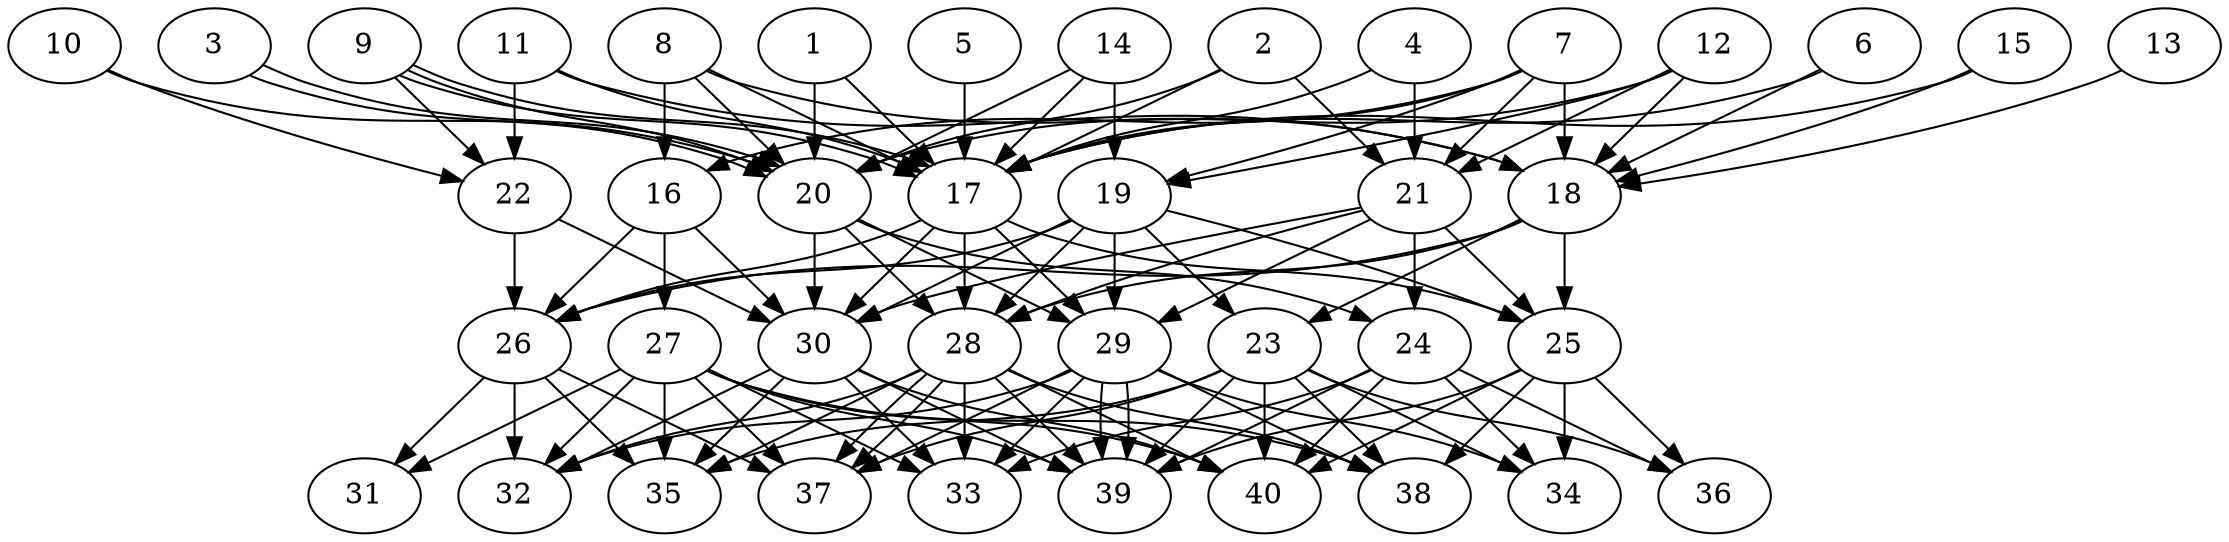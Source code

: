 // DAG automatically generated by daggen at Tue Aug  6 16:28:35 2019
// ./daggen --dot -n 40 --ccr 0.5 --fat 0.7 --regular 0.5 --density 0.9 --mindata 5242880 --maxdata 52428800 
digraph G {
  1 [size="101462016", alpha="0.07", expect_size="50731008"] 
  1 -> 17 [size ="50731008"]
  1 -> 20 [size ="50731008"]
  2 [size="28710912", alpha="0.04", expect_size="14355456"] 
  2 -> 17 [size ="14355456"]
  2 -> 20 [size ="14355456"]
  2 -> 21 [size ="14355456"]
  3 [size="94220288", alpha="0.19", expect_size="47110144"] 
  3 -> 20 [size ="47110144"]
  3 -> 20 [size ="47110144"]
  4 [size="99948544", alpha="0.19", expect_size="49974272"] 
  4 -> 17 [size ="49974272"]
  4 -> 21 [size ="49974272"]
  5 [size="95928320", alpha="0.10", expect_size="47964160"] 
  5 -> 17 [size ="47964160"]
  6 [size="75112448", alpha="0.12", expect_size="37556224"] 
  6 -> 17 [size ="37556224"]
  6 -> 18 [size ="37556224"]
  7 [size="82655232", alpha="0.09", expect_size="41327616"] 
  7 -> 16 [size ="41327616"]
  7 -> 17 [size ="41327616"]
  7 -> 18 [size ="41327616"]
  7 -> 19 [size ="41327616"]
  7 -> 21 [size ="41327616"]
  8 [size="74766336", alpha="0.18", expect_size="37383168"] 
  8 -> 16 [size ="37383168"]
  8 -> 17 [size ="37383168"]
  8 -> 18 [size ="37383168"]
  8 -> 20 [size ="37383168"]
  9 [size="63633408", alpha="0.12", expect_size="31816704"] 
  9 -> 17 [size ="31816704"]
  9 -> 17 [size ="31816704"]
  9 -> 20 [size ="31816704"]
  9 -> 22 [size ="31816704"]
  10 [size="38174720", alpha="0.14", expect_size="19087360"] 
  10 -> 20 [size ="19087360"]
  10 -> 22 [size ="19087360"]
  11 [size="79294464", alpha="0.06", expect_size="39647232"] 
  11 -> 17 [size ="39647232"]
  11 -> 18 [size ="39647232"]
  11 -> 22 [size ="39647232"]
  12 [size="17623040", alpha="0.03", expect_size="8811520"] 
  12 -> 18 [size ="8811520"]
  12 -> 19 [size ="8811520"]
  12 -> 20 [size ="8811520"]
  12 -> 21 [size ="8811520"]
  13 [size="35393536", alpha="0.11", expect_size="17696768"] 
  13 -> 18 [size ="17696768"]
  14 [size="29358080", alpha="0.05", expect_size="14679040"] 
  14 -> 17 [size ="14679040"]
  14 -> 19 [size ="14679040"]
  14 -> 20 [size ="14679040"]
  15 [size="22364160", alpha="0.07", expect_size="11182080"] 
  15 -> 17 [size ="11182080"]
  15 -> 18 [size ="11182080"]
  16 [size="68993024", alpha="0.17", expect_size="34496512"] 
  16 -> 26 [size ="34496512"]
  16 -> 27 [size ="34496512"]
  16 -> 30 [size ="34496512"]
  17 [size="31887360", alpha="0.19", expect_size="15943680"] 
  17 -> 25 [size ="15943680"]
  17 -> 26 [size ="15943680"]
  17 -> 28 [size ="15943680"]
  17 -> 29 [size ="15943680"]
  17 -> 30 [size ="15943680"]
  18 [size="72833024", alpha="0.04", expect_size="36416512"] 
  18 -> 23 [size ="36416512"]
  18 -> 25 [size ="36416512"]
  18 -> 26 [size ="36416512"]
  18 -> 28 [size ="36416512"]
  19 [size="65628160", alpha="0.16", expect_size="32814080"] 
  19 -> 23 [size ="32814080"]
  19 -> 25 [size ="32814080"]
  19 -> 26 [size ="32814080"]
  19 -> 28 [size ="32814080"]
  19 -> 29 [size ="32814080"]
  19 -> 30 [size ="32814080"]
  20 [size="26517504", alpha="0.10", expect_size="13258752"] 
  20 -> 24 [size ="13258752"]
  20 -> 28 [size ="13258752"]
  20 -> 29 [size ="13258752"]
  20 -> 30 [size ="13258752"]
  21 [size="93202432", alpha="0.03", expect_size="46601216"] 
  21 -> 24 [size ="46601216"]
  21 -> 25 [size ="46601216"]
  21 -> 28 [size ="46601216"]
  21 -> 29 [size ="46601216"]
  21 -> 30 [size ="46601216"]
  22 [size="27748352", alpha="0.20", expect_size="13874176"] 
  22 -> 26 [size ="13874176"]
  22 -> 30 [size ="13874176"]
  23 [size="39614464", alpha="0.14", expect_size="19807232"] 
  23 -> 34 [size ="19807232"]
  23 -> 35 [size ="19807232"]
  23 -> 36 [size ="19807232"]
  23 -> 37 [size ="19807232"]
  23 -> 38 [size ="19807232"]
  23 -> 39 [size ="19807232"]
  23 -> 40 [size ="19807232"]
  24 [size="91287552", alpha="0.08", expect_size="45643776"] 
  24 -> 33 [size ="45643776"]
  24 -> 34 [size ="45643776"]
  24 -> 36 [size ="45643776"]
  24 -> 39 [size ="45643776"]
  24 -> 40 [size ="45643776"]
  25 [size="20516864", alpha="0.19", expect_size="10258432"] 
  25 -> 34 [size ="10258432"]
  25 -> 36 [size ="10258432"]
  25 -> 38 [size ="10258432"]
  25 -> 39 [size ="10258432"]
  25 -> 40 [size ="10258432"]
  26 [size="52496384", alpha="0.04", expect_size="26248192"] 
  26 -> 31 [size ="26248192"]
  26 -> 32 [size ="26248192"]
  26 -> 35 [size ="26248192"]
  26 -> 37 [size ="26248192"]
  27 [size="39528448", alpha="0.05", expect_size="19764224"] 
  27 -> 31 [size ="19764224"]
  27 -> 32 [size ="19764224"]
  27 -> 33 [size ="19764224"]
  27 -> 35 [size ="19764224"]
  27 -> 37 [size ="19764224"]
  27 -> 38 [size ="19764224"]
  27 -> 39 [size ="19764224"]
  27 -> 40 [size ="19764224"]
  28 [size="34535424", alpha="0.19", expect_size="17267712"] 
  28 -> 32 [size ="17267712"]
  28 -> 33 [size ="17267712"]
  28 -> 35 [size ="17267712"]
  28 -> 37 [size ="17267712"]
  28 -> 37 [size ="17267712"]
  28 -> 38 [size ="17267712"]
  28 -> 39 [size ="17267712"]
  28 -> 40 [size ="17267712"]
  29 [size="55240704", alpha="0.05", expect_size="27620352"] 
  29 -> 32 [size ="27620352"]
  29 -> 33 [size ="27620352"]
  29 -> 34 [size ="27620352"]
  29 -> 37 [size ="27620352"]
  29 -> 38 [size ="27620352"]
  29 -> 39 [size ="27620352"]
  29 -> 39 [size ="27620352"]
  30 [size="37138432", alpha="0.16", expect_size="18569216"] 
  30 -> 32 [size ="18569216"]
  30 -> 33 [size ="18569216"]
  30 -> 35 [size ="18569216"]
  30 -> 39 [size ="18569216"]
  30 -> 40 [size ="18569216"]
  31 [size="83419136", alpha="0.02", expect_size="41709568"] 
  32 [size="96317440", alpha="0.09", expect_size="48158720"] 
  33 [size="94056448", alpha="0.02", expect_size="47028224"] 
  34 [size="66000896", alpha="0.19", expect_size="33000448"] 
  35 [size="101615616", alpha="0.18", expect_size="50807808"] 
  36 [size="97599488", alpha="0.10", expect_size="48799744"] 
  37 [size="24211456", alpha="0.06", expect_size="12105728"] 
  38 [size="47990784", alpha="0.15", expect_size="23995392"] 
  39 [size="44476416", alpha="0.16", expect_size="22238208"] 
  40 [size="66820096", alpha="0.01", expect_size="33410048"] 
}
